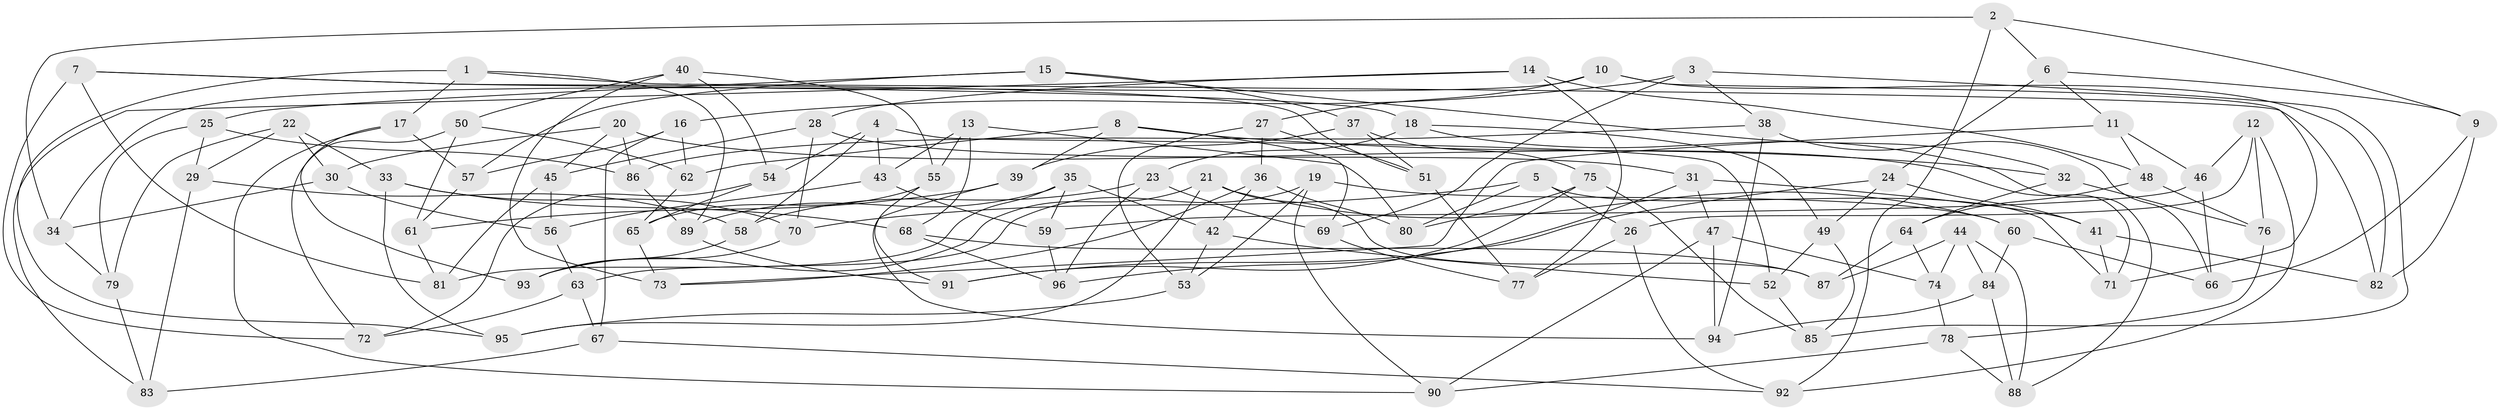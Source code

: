 // Generated by graph-tools (version 1.1) at 2025/38/03/09/25 02:38:14]
// undirected, 96 vertices, 192 edges
graph export_dot {
graph [start="1"]
  node [color=gray90,style=filled];
  1;
  2;
  3;
  4;
  5;
  6;
  7;
  8;
  9;
  10;
  11;
  12;
  13;
  14;
  15;
  16;
  17;
  18;
  19;
  20;
  21;
  22;
  23;
  24;
  25;
  26;
  27;
  28;
  29;
  30;
  31;
  32;
  33;
  34;
  35;
  36;
  37;
  38;
  39;
  40;
  41;
  42;
  43;
  44;
  45;
  46;
  47;
  48;
  49;
  50;
  51;
  52;
  53;
  54;
  55;
  56;
  57;
  58;
  59;
  60;
  61;
  62;
  63;
  64;
  65;
  66;
  67;
  68;
  69;
  70;
  71;
  72;
  73;
  74;
  75;
  76;
  77;
  78;
  79;
  80;
  81;
  82;
  83;
  84;
  85;
  86;
  87;
  88;
  89;
  90;
  91;
  92;
  93;
  94;
  95;
  96;
  1 -- 17;
  1 -- 82;
  1 -- 89;
  1 -- 95;
  2 -- 6;
  2 -- 34;
  2 -- 92;
  2 -- 9;
  3 -- 16;
  3 -- 38;
  3 -- 85;
  3 -- 69;
  4 -- 58;
  4 -- 54;
  4 -- 43;
  4 -- 52;
  5 -- 70;
  5 -- 80;
  5 -- 71;
  5 -- 26;
  6 -- 11;
  6 -- 9;
  6 -- 24;
  7 -- 72;
  7 -- 81;
  7 -- 18;
  7 -- 51;
  8 -- 32;
  8 -- 39;
  8 -- 62;
  8 -- 69;
  9 -- 82;
  9 -- 66;
  10 -- 82;
  10 -- 71;
  10 -- 34;
  10 -- 27;
  11 -- 48;
  11 -- 46;
  11 -- 73;
  12 -- 76;
  12 -- 92;
  12 -- 46;
  12 -- 26;
  13 -- 55;
  13 -- 68;
  13 -- 43;
  13 -- 80;
  14 -- 83;
  14 -- 28;
  14 -- 77;
  14 -- 48;
  15 -- 25;
  15 -- 32;
  15 -- 37;
  15 -- 57;
  16 -- 62;
  16 -- 67;
  16 -- 57;
  17 -- 57;
  17 -- 93;
  17 -- 90;
  18 -- 49;
  18 -- 23;
  18 -- 88;
  19 -- 90;
  19 -- 53;
  19 -- 63;
  19 -- 60;
  20 -- 45;
  20 -- 71;
  20 -- 30;
  20 -- 86;
  21 -- 93;
  21 -- 87;
  21 -- 60;
  21 -- 95;
  22 -- 79;
  22 -- 29;
  22 -- 30;
  22 -- 33;
  23 -- 58;
  23 -- 69;
  23 -- 96;
  24 -- 91;
  24 -- 41;
  24 -- 49;
  25 -- 79;
  25 -- 86;
  25 -- 29;
  26 -- 77;
  26 -- 92;
  27 -- 51;
  27 -- 36;
  27 -- 53;
  28 -- 31;
  28 -- 70;
  28 -- 45;
  29 -- 83;
  29 -- 58;
  30 -- 34;
  30 -- 56;
  31 -- 96;
  31 -- 47;
  31 -- 41;
  32 -- 64;
  32 -- 76;
  33 -- 68;
  33 -- 70;
  33 -- 95;
  34 -- 79;
  35 -- 81;
  35 -- 42;
  35 -- 59;
  35 -- 89;
  36 -- 73;
  36 -- 42;
  36 -- 80;
  37 -- 39;
  37 -- 75;
  37 -- 51;
  38 -- 94;
  38 -- 66;
  38 -- 86;
  39 -- 94;
  39 -- 61;
  40 -- 55;
  40 -- 73;
  40 -- 50;
  40 -- 54;
  41 -- 71;
  41 -- 82;
  42 -- 52;
  42 -- 53;
  43 -- 56;
  43 -- 59;
  44 -- 74;
  44 -- 84;
  44 -- 88;
  44 -- 87;
  45 -- 56;
  45 -- 81;
  46 -- 66;
  46 -- 59;
  47 -- 74;
  47 -- 94;
  47 -- 90;
  48 -- 76;
  48 -- 64;
  49 -- 85;
  49 -- 52;
  50 -- 72;
  50 -- 61;
  50 -- 62;
  51 -- 77;
  52 -- 85;
  53 -- 95;
  54 -- 72;
  54 -- 65;
  55 -- 91;
  55 -- 65;
  56 -- 63;
  57 -- 61;
  58 -- 93;
  59 -- 96;
  60 -- 84;
  60 -- 66;
  61 -- 81;
  62 -- 65;
  63 -- 72;
  63 -- 67;
  64 -- 74;
  64 -- 87;
  65 -- 73;
  67 -- 83;
  67 -- 92;
  68 -- 87;
  68 -- 96;
  69 -- 77;
  70 -- 93;
  74 -- 78;
  75 -- 85;
  75 -- 80;
  75 -- 91;
  76 -- 78;
  78 -- 90;
  78 -- 88;
  79 -- 83;
  84 -- 88;
  84 -- 94;
  86 -- 89;
  89 -- 91;
}
